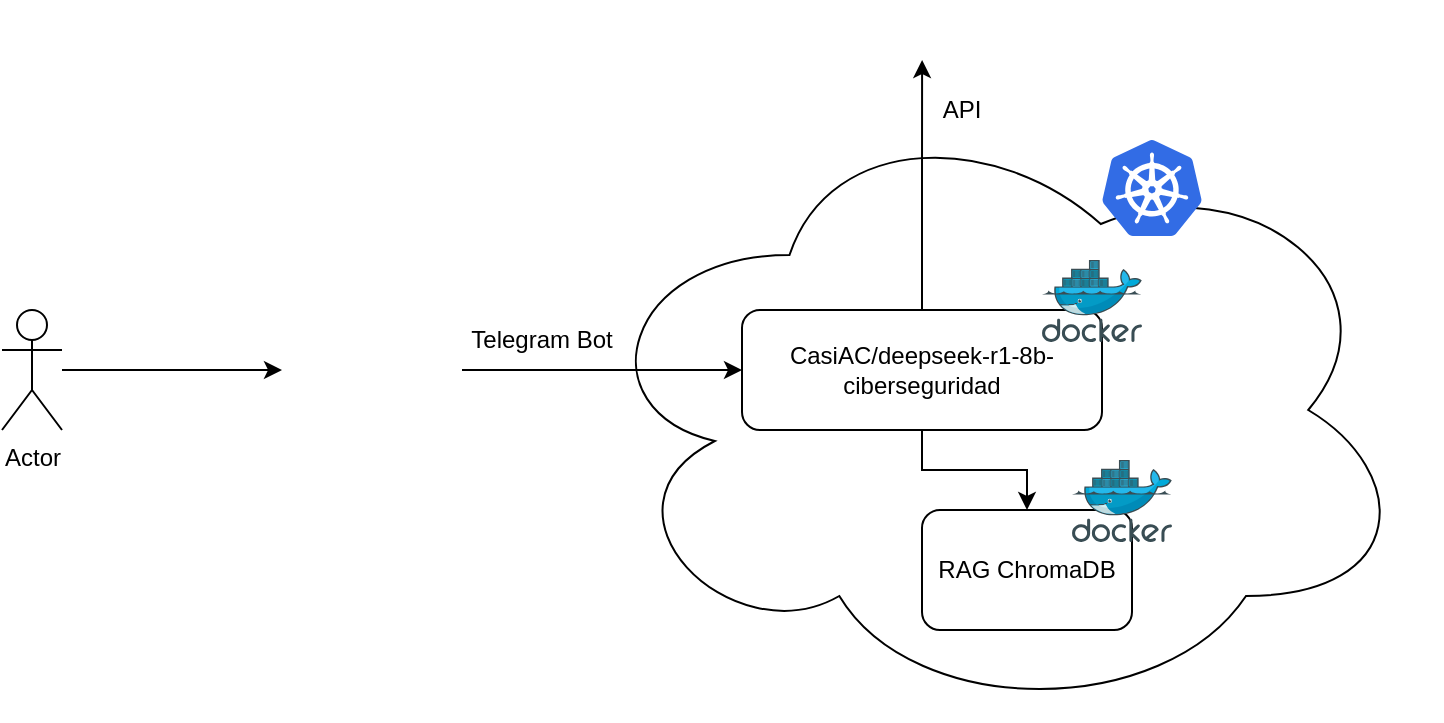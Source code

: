 <mxfile version="26.0.16">
  <diagram name="Página-1" id="lAnH4m17Q3IS6XNy2Bbz">
    <mxGraphModel dx="1888" dy="758" grid="1" gridSize="10" guides="1" tooltips="1" connect="1" arrows="1" fold="1" page="1" pageScale="1" pageWidth="827" pageHeight="1169" math="0" shadow="0">
      <root>
        <mxCell id="0" />
        <mxCell id="1" parent="0" />
        <mxCell id="FYi_UlorLz6zdRcBZ1H1-6" value="" style="ellipse;shape=cloud;whiteSpace=wrap;html=1;" vertex="1" parent="1">
          <mxGeometry x="340" y="280" width="415" height="310" as="geometry" />
        </mxCell>
        <mxCell id="FYi_UlorLz6zdRcBZ1H1-5" style="edgeStyle=orthogonalEdgeStyle;rounded=0;orthogonalLoop=1;jettySize=auto;html=1;" edge="1" parent="1" source="FYi_UlorLz6zdRcBZ1H1-1" target="FYi_UlorLz6zdRcBZ1H1-3">
          <mxGeometry relative="1" as="geometry" />
        </mxCell>
        <mxCell id="FYi_UlorLz6zdRcBZ1H1-1" value="Actor" style="shape=umlActor;verticalLabelPosition=bottom;verticalAlign=top;html=1;outlineConnect=0;" vertex="1" parent="1">
          <mxGeometry x="50" y="385" width="30" height="60" as="geometry" />
        </mxCell>
        <mxCell id="FYi_UlorLz6zdRcBZ1H1-14" style="edgeStyle=orthogonalEdgeStyle;rounded=0;orthogonalLoop=1;jettySize=auto;html=1;" edge="1" parent="1" source="FYi_UlorLz6zdRcBZ1H1-3" target="FYi_UlorLz6zdRcBZ1H1-8">
          <mxGeometry relative="1" as="geometry" />
        </mxCell>
        <mxCell id="FYi_UlorLz6zdRcBZ1H1-3" value="" style="shape=image;verticalLabelPosition=bottom;labelBackgroundColor=default;verticalAlign=top;aspect=fixed;imageAspect=0;image=https://static.vecteezy.com/system/resources/previews/023/986/679/original/telegram-logo-telegram-logo-transparent-telegram-icon-transparent-free-free-png.png;" vertex="1" parent="1">
          <mxGeometry x="190" y="370" width="90" height="90" as="geometry" />
        </mxCell>
        <mxCell id="FYi_UlorLz6zdRcBZ1H1-17" value="" style="edgeStyle=orthogonalEdgeStyle;rounded=0;orthogonalLoop=1;jettySize=auto;html=1;" edge="1" parent="1" source="FYi_UlorLz6zdRcBZ1H1-8" target="FYi_UlorLz6zdRcBZ1H1-15">
          <mxGeometry relative="1" as="geometry" />
        </mxCell>
        <mxCell id="FYi_UlorLz6zdRcBZ1H1-22" style="edgeStyle=orthogonalEdgeStyle;rounded=0;orthogonalLoop=1;jettySize=auto;html=1;" edge="1" parent="1" source="FYi_UlorLz6zdRcBZ1H1-8" target="FYi_UlorLz6zdRcBZ1H1-20">
          <mxGeometry relative="1" as="geometry" />
        </mxCell>
        <mxCell id="FYi_UlorLz6zdRcBZ1H1-8" value="CasiAC/deepseek-r1-8b-ciberseguridad" style="rounded=1;whiteSpace=wrap;html=1;" vertex="1" parent="1">
          <mxGeometry x="420" y="385" width="180" height="60" as="geometry" />
        </mxCell>
        <mxCell id="FYi_UlorLz6zdRcBZ1H1-9" value="" style="image;sketch=0;aspect=fixed;html=1;points=[];align=center;fontSize=12;image=img/lib/mscae/Docker.svg;" vertex="1" parent="1">
          <mxGeometry x="570" y="360" width="50" height="41" as="geometry" />
        </mxCell>
        <mxCell id="FYi_UlorLz6zdRcBZ1H1-10" value="" style="image;sketch=0;aspect=fixed;html=1;points=[];align=center;fontSize=12;image=img/lib/mscae/Kubernetes.svg;" vertex="1" parent="1">
          <mxGeometry x="600" y="300" width="50" height="48" as="geometry" />
        </mxCell>
        <mxCell id="FYi_UlorLz6zdRcBZ1H1-12" value="" style="shape=image;verticalLabelPosition=bottom;labelBackgroundColor=default;verticalAlign=top;aspect=fixed;imageAspect=0;image=https://logos-world.net/wp-content/uploads/2021/03/Azure-Logo-2020-present.png;" vertex="1" parent="1">
          <mxGeometry x="635" y="300" width="85.32" height="48" as="geometry" />
        </mxCell>
        <mxCell id="FYi_UlorLz6zdRcBZ1H1-13" value="" style="shape=image;verticalLabelPosition=bottom;labelBackgroundColor=default;verticalAlign=top;aspect=fixed;imageAspect=0;image=https://www.pngplay.com/wp-content/uploads/3/Amazon-Web-Services-AWS-Logo-Transparent-PNG.png;" vertex="1" parent="1">
          <mxGeometry x="710" y="306" width="60" height="36" as="geometry" />
        </mxCell>
        <mxCell id="FYi_UlorLz6zdRcBZ1H1-15" value="RAG ChromaDB" style="rounded=1;whiteSpace=wrap;html=1;" vertex="1" parent="1">
          <mxGeometry x="510" y="485" width="105" height="60" as="geometry" />
        </mxCell>
        <mxCell id="FYi_UlorLz6zdRcBZ1H1-16" value="" style="image;sketch=0;aspect=fixed;html=1;points=[];align=center;fontSize=12;image=img/lib/mscae/Docker.svg;" vertex="1" parent="1">
          <mxGeometry x="585" y="460" width="50" height="41" as="geometry" />
        </mxCell>
        <mxCell id="FYi_UlorLz6zdRcBZ1H1-20" value="" style="shape=image;verticalLabelPosition=bottom;labelBackgroundColor=default;verticalAlign=top;aspect=fixed;imageAspect=0;image=https://i.pinimg.com/736x/8a/f0/b0/8af0b0b25aa9a2c3f125285d1316e689.jpg;" vertex="1" parent="1">
          <mxGeometry x="423.66" y="230" width="172.68" height="30" as="geometry" />
        </mxCell>
        <mxCell id="FYi_UlorLz6zdRcBZ1H1-25" value="API" style="text;strokeColor=none;align=center;fillColor=none;html=1;verticalAlign=middle;whiteSpace=wrap;rounded=0;" vertex="1" parent="1">
          <mxGeometry x="500" y="270" width="60" height="30" as="geometry" />
        </mxCell>
        <mxCell id="FYi_UlorLz6zdRcBZ1H1-26" value="Telegram Bot" style="text;strokeColor=none;align=center;fillColor=none;html=1;verticalAlign=middle;whiteSpace=wrap;rounded=0;" vertex="1" parent="1">
          <mxGeometry x="280" y="385" width="80" height="30" as="geometry" />
        </mxCell>
      </root>
    </mxGraphModel>
  </diagram>
</mxfile>

